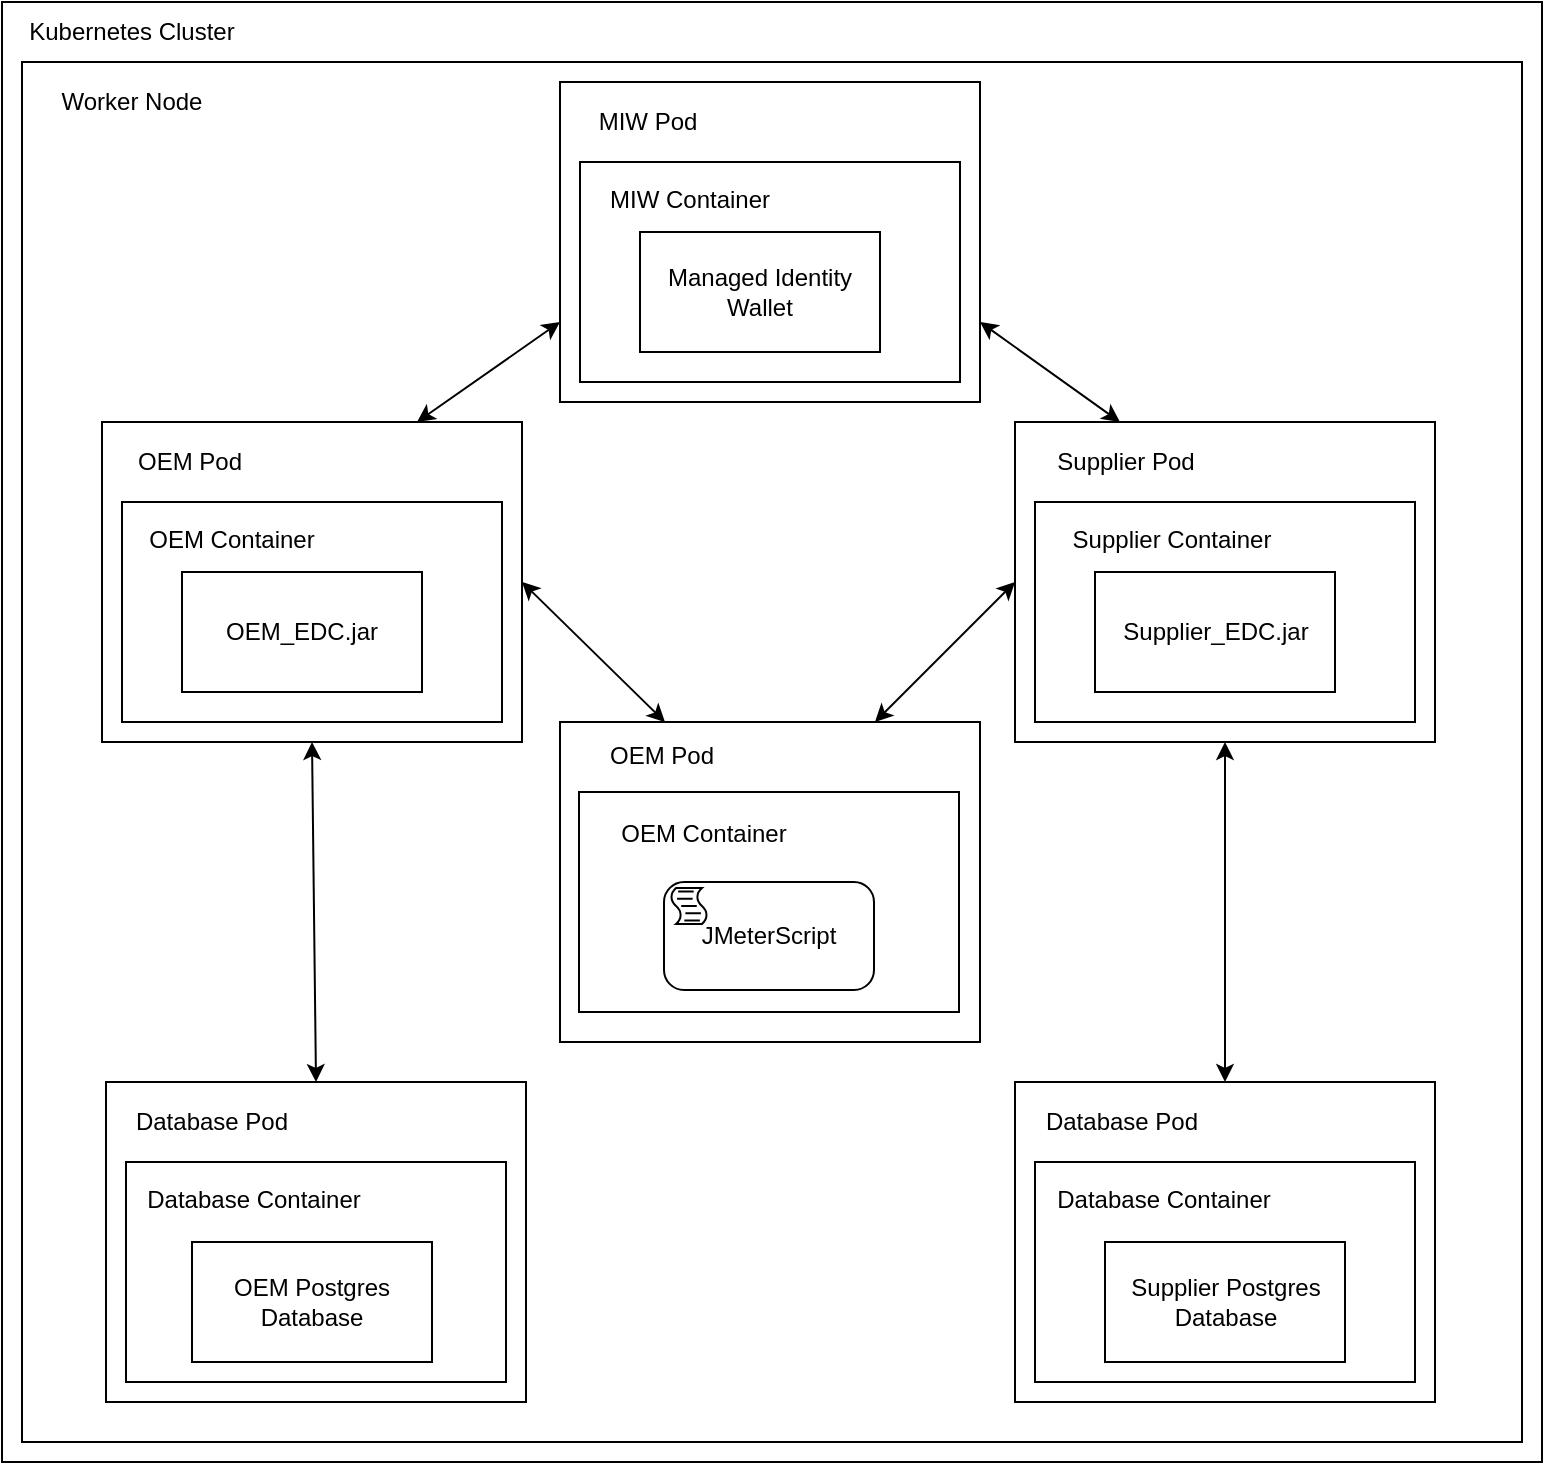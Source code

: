 <mxfile version="22.1.21" type="device">
  <diagram name="Seite-1" id="nlHr919rte_0PtPNK8q7">
    <mxGraphModel dx="2565" dy="1680" grid="1" gridSize="10" guides="1" tooltips="1" connect="1" arrows="1" fold="1" page="1" pageScale="1" pageWidth="827" pageHeight="1169" math="0" shadow="0">
      <root>
        <mxCell id="0" />
        <mxCell id="1" parent="0" />
        <mxCell id="EOB59WXxJQmbOtyyZcYU-1" value="" style="rounded=0;whiteSpace=wrap;html=1;" parent="1" vertex="1">
          <mxGeometry x="30" y="80" width="770" height="730" as="geometry" />
        </mxCell>
        <mxCell id="EOB59WXxJQmbOtyyZcYU-2" value="" style="rounded=0;whiteSpace=wrap;html=1;" parent="1" vertex="1">
          <mxGeometry x="40" y="110" width="750" height="690" as="geometry" />
        </mxCell>
        <mxCell id="EOB59WXxJQmbOtyyZcYU-3" value="Kubernetes Cluster" style="text;html=1;strokeColor=none;fillColor=none;align=center;verticalAlign=middle;whiteSpace=wrap;rounded=0;" parent="1" vertex="1">
          <mxGeometry x="40" y="85" width="110" height="20" as="geometry" />
        </mxCell>
        <mxCell id="EOB59WXxJQmbOtyyZcYU-4" value="Worker Node" style="text;html=1;strokeColor=none;fillColor=none;align=center;verticalAlign=middle;whiteSpace=wrap;rounded=0;" parent="1" vertex="1">
          <mxGeometry x="40" y="120" width="110" height="20" as="geometry" />
        </mxCell>
        <mxCell id="wFnV2yA6YprLWYtUVgxq-1" value="" style="rounded=0;whiteSpace=wrap;html=1;" parent="1" vertex="1">
          <mxGeometry x="80" y="290" width="210" height="160" as="geometry" />
        </mxCell>
        <mxCell id="wFnV2yA6YprLWYtUVgxq-3" value="OEM Pod" style="text;html=1;strokeColor=none;fillColor=none;align=center;verticalAlign=middle;whiteSpace=wrap;rounded=0;" parent="1" vertex="1">
          <mxGeometry x="69" y="300" width="110" height="20" as="geometry" />
        </mxCell>
        <mxCell id="wFnV2yA6YprLWYtUVgxq-4" value="" style="rounded=0;whiteSpace=wrap;html=1;" parent="1" vertex="1">
          <mxGeometry x="90" y="330" width="190" height="110" as="geometry" />
        </mxCell>
        <mxCell id="EOB59WXxJQmbOtyyZcYU-5" value="OEM_EDC.jar" style="rounded=0;whiteSpace=wrap;html=1;" parent="1" vertex="1">
          <mxGeometry x="120" y="365" width="120" height="60" as="geometry" />
        </mxCell>
        <mxCell id="wFnV2yA6YprLWYtUVgxq-5" value="OEM Container" style="text;html=1;strokeColor=none;fillColor=none;align=center;verticalAlign=middle;whiteSpace=wrap;rounded=0;" parent="1" vertex="1">
          <mxGeometry x="90" y="349" width="110" as="geometry" />
        </mxCell>
        <mxCell id="wFnV2yA6YprLWYtUVgxq-6" value="" style="endArrow=classic;startArrow=classic;html=1;rounded=0;exitX=0.5;exitY=1;exitDx=0;exitDy=0;entryX=0.5;entryY=0;entryDx=0;entryDy=0;" parent="1" source="wFnV2yA6YprLWYtUVgxq-1" target="z7FjJxjdxGS5imSfyxNh-1" edge="1">
          <mxGeometry width="50" height="50" relative="1" as="geometry">
            <mxPoint x="420" y="460" as="sourcePoint" />
            <mxPoint x="244.5" y="680" as="targetPoint" />
          </mxGeometry>
        </mxCell>
        <mxCell id="wFnV2yA6YprLWYtUVgxq-8" value="" style="rounded=0;whiteSpace=wrap;html=1;" parent="1" vertex="1">
          <mxGeometry x="309" y="440" width="210" height="160" as="geometry" />
        </mxCell>
        <mxCell id="wFnV2yA6YprLWYtUVgxq-9" value="OEM Pod" style="text;html=1;strokeColor=none;fillColor=none;align=center;verticalAlign=middle;whiteSpace=wrap;rounded=0;" parent="1" vertex="1">
          <mxGeometry x="304.5" y="447" width="110" height="20" as="geometry" />
        </mxCell>
        <mxCell id="wFnV2yA6YprLWYtUVgxq-10" value="" style="rounded=0;whiteSpace=wrap;html=1;" parent="1" vertex="1">
          <mxGeometry x="318.5" y="475" width="190" height="110" as="geometry" />
        </mxCell>
        <mxCell id="wFnV2yA6YprLWYtUVgxq-12" value="OEM Container" style="text;html=1;strokeColor=none;fillColor=none;align=center;verticalAlign=middle;whiteSpace=wrap;rounded=0;" parent="1" vertex="1">
          <mxGeometry x="325.5" y="496" width="110" as="geometry" />
        </mxCell>
        <mxCell id="wFnV2yA6YprLWYtUVgxq-15" value="" style="rounded=0;whiteSpace=wrap;html=1;" parent="1" vertex="1">
          <mxGeometry x="536.5" y="290" width="210" height="160" as="geometry" />
        </mxCell>
        <mxCell id="wFnV2yA6YprLWYtUVgxq-16" value="Supplier Pod" style="text;html=1;strokeColor=none;fillColor=none;align=center;verticalAlign=middle;whiteSpace=wrap;rounded=0;" parent="1" vertex="1">
          <mxGeometry x="536.5" y="300" width="110" height="20" as="geometry" />
        </mxCell>
        <mxCell id="wFnV2yA6YprLWYtUVgxq-17" value="" style="rounded=0;whiteSpace=wrap;html=1;" parent="1" vertex="1">
          <mxGeometry x="546.5" y="330" width="190" height="110" as="geometry" />
        </mxCell>
        <mxCell id="wFnV2yA6YprLWYtUVgxq-18" value="Supplier_EDC.jar" style="rounded=0;whiteSpace=wrap;html=1;" parent="1" vertex="1">
          <mxGeometry x="576.5" y="365" width="120" height="60" as="geometry" />
        </mxCell>
        <mxCell id="wFnV2yA6YprLWYtUVgxq-19" value="Supplier Container" style="text;html=1;strokeColor=none;fillColor=none;align=center;verticalAlign=middle;whiteSpace=wrap;rounded=0;" parent="1" vertex="1">
          <mxGeometry x="560" y="349" width="110" as="geometry" />
        </mxCell>
        <mxCell id="EOB59WXxJQmbOtyyZcYU-9" value="JMeterScript" style="points=[[0.25,0,0],[0.5,0,0],[0.75,0,0],[1,0.25,0],[1,0.5,0],[1,0.75,0],[0.75,1,0],[0.5,1,0],[0.25,1,0],[0,0.75,0],[0,0.5,0],[0,0.25,0]];shape=mxgraph.bpmn.task;whiteSpace=wrap;rectStyle=rounded;size=10;html=1;container=1;expand=0;collapsible=0;taskMarker=script;" parent="1" vertex="1">
          <mxGeometry x="361" y="520" width="105" height="54" as="geometry" />
        </mxCell>
        <mxCell id="wFnV2yA6YprLWYtUVgxq-22" value="" style="endArrow=classic;startArrow=classic;html=1;rounded=0;entryX=1;entryY=0.5;entryDx=0;entryDy=0;exitX=0.25;exitY=0;exitDx=0;exitDy=0;" parent="1" source="wFnV2yA6YprLWYtUVgxq-8" target="wFnV2yA6YprLWYtUVgxq-1" edge="1">
          <mxGeometry width="50" height="50" relative="1" as="geometry">
            <mxPoint x="355.5" y="365" as="sourcePoint" />
            <mxPoint x="405.5" y="315" as="targetPoint" />
          </mxGeometry>
        </mxCell>
        <mxCell id="wFnV2yA6YprLWYtUVgxq-23" value="" style="endArrow=classic;startArrow=classic;html=1;rounded=0;entryX=0;entryY=0.5;entryDx=0;entryDy=0;exitX=0.75;exitY=0;exitDx=0;exitDy=0;" parent="1" source="wFnV2yA6YprLWYtUVgxq-8" target="wFnV2yA6YprLWYtUVgxq-15" edge="1">
          <mxGeometry width="50" height="50" relative="1" as="geometry">
            <mxPoint x="502" y="384" as="sourcePoint" />
            <mxPoint x="430" y="314" as="targetPoint" />
          </mxGeometry>
        </mxCell>
        <mxCell id="z7FjJxjdxGS5imSfyxNh-1" value="" style="rounded=0;whiteSpace=wrap;html=1;" vertex="1" parent="1">
          <mxGeometry x="82" y="620" width="210" height="160" as="geometry" />
        </mxCell>
        <mxCell id="z7FjJxjdxGS5imSfyxNh-2" value="Database Pod" style="text;html=1;strokeColor=none;fillColor=none;align=center;verticalAlign=middle;whiteSpace=wrap;rounded=0;" vertex="1" parent="1">
          <mxGeometry x="80" y="630" width="110" height="20" as="geometry" />
        </mxCell>
        <mxCell id="z7FjJxjdxGS5imSfyxNh-3" value="" style="rounded=0;whiteSpace=wrap;html=1;" vertex="1" parent="1">
          <mxGeometry x="92" y="660" width="190" height="110" as="geometry" />
        </mxCell>
        <mxCell id="z7FjJxjdxGS5imSfyxNh-5" value="Database Container" style="text;html=1;strokeColor=none;fillColor=none;align=center;verticalAlign=middle;whiteSpace=wrap;rounded=0;" vertex="1" parent="1">
          <mxGeometry x="101" y="679" width="110" as="geometry" />
        </mxCell>
        <mxCell id="z7FjJxjdxGS5imSfyxNh-6" value="OEM Postgres Database" style="rounded=0;whiteSpace=wrap;html=1;" vertex="1" parent="1">
          <mxGeometry x="125" y="700" width="120" height="60" as="geometry" />
        </mxCell>
        <mxCell id="z7FjJxjdxGS5imSfyxNh-7" value="" style="rounded=0;whiteSpace=wrap;html=1;" vertex="1" parent="1">
          <mxGeometry x="536.5" y="620" width="210" height="160" as="geometry" />
        </mxCell>
        <mxCell id="z7FjJxjdxGS5imSfyxNh-8" value="Database Pod" style="text;html=1;strokeColor=none;fillColor=none;align=center;verticalAlign=middle;whiteSpace=wrap;rounded=0;" vertex="1" parent="1">
          <mxGeometry x="534.5" y="630" width="110" height="20" as="geometry" />
        </mxCell>
        <mxCell id="z7FjJxjdxGS5imSfyxNh-9" value="" style="rounded=0;whiteSpace=wrap;html=1;" vertex="1" parent="1">
          <mxGeometry x="546.5" y="660" width="190" height="110" as="geometry" />
        </mxCell>
        <mxCell id="z7FjJxjdxGS5imSfyxNh-10" value="Database Container" style="text;html=1;strokeColor=none;fillColor=none;align=center;verticalAlign=middle;whiteSpace=wrap;rounded=0;" vertex="1" parent="1">
          <mxGeometry x="555.5" y="679" width="110" as="geometry" />
        </mxCell>
        <mxCell id="wFnV2yA6YprLWYtUVgxq-14" value="Supplier Postgres Database" style="rounded=0;whiteSpace=wrap;html=1;" parent="1" vertex="1">
          <mxGeometry x="581.5" y="700" width="120" height="60" as="geometry" />
        </mxCell>
        <mxCell id="z7FjJxjdxGS5imSfyxNh-12" value="" style="endArrow=classic;startArrow=classic;html=1;rounded=0;exitX=0.5;exitY=1;exitDx=0;exitDy=0;entryX=0.5;entryY=0;entryDx=0;entryDy=0;" edge="1" parent="1" source="wFnV2yA6YprLWYtUVgxq-15" target="z7FjJxjdxGS5imSfyxNh-7">
          <mxGeometry width="50" height="50" relative="1" as="geometry">
            <mxPoint x="600" y="490" as="sourcePoint" />
            <mxPoint x="602" y="660" as="targetPoint" />
          </mxGeometry>
        </mxCell>
        <mxCell id="z7FjJxjdxGS5imSfyxNh-16" value="" style="rounded=0;whiteSpace=wrap;html=1;" vertex="1" parent="1">
          <mxGeometry x="309" y="120" width="210" height="160" as="geometry" />
        </mxCell>
        <mxCell id="z7FjJxjdxGS5imSfyxNh-17" value="MIW Pod" style="text;html=1;strokeColor=none;fillColor=none;align=center;verticalAlign=middle;whiteSpace=wrap;rounded=0;" vertex="1" parent="1">
          <mxGeometry x="298" y="130" width="110" height="20" as="geometry" />
        </mxCell>
        <mxCell id="z7FjJxjdxGS5imSfyxNh-18" value="" style="rounded=0;whiteSpace=wrap;html=1;" vertex="1" parent="1">
          <mxGeometry x="319" y="160" width="190" height="110" as="geometry" />
        </mxCell>
        <mxCell id="z7FjJxjdxGS5imSfyxNh-19" value="Managed Identity Wallet" style="rounded=0;whiteSpace=wrap;html=1;" vertex="1" parent="1">
          <mxGeometry x="349" y="195" width="120" height="60" as="geometry" />
        </mxCell>
        <mxCell id="z7FjJxjdxGS5imSfyxNh-20" value="MIW Container" style="text;html=1;strokeColor=none;fillColor=none;align=center;verticalAlign=middle;whiteSpace=wrap;rounded=0;" vertex="1" parent="1">
          <mxGeometry x="319" y="179" width="110" as="geometry" />
        </mxCell>
        <mxCell id="z7FjJxjdxGS5imSfyxNh-21" value="" style="endArrow=classic;startArrow=classic;html=1;rounded=0;entryX=1;entryY=0.75;entryDx=0;entryDy=0;exitX=0.25;exitY=0;exitDx=0;exitDy=0;" edge="1" parent="1" source="wFnV2yA6YprLWYtUVgxq-15" target="z7FjJxjdxGS5imSfyxNh-16">
          <mxGeometry width="50" height="50" relative="1" as="geometry">
            <mxPoint x="620" y="210" as="sourcePoint" />
            <mxPoint x="690" y="140" as="targetPoint" />
          </mxGeometry>
        </mxCell>
        <mxCell id="z7FjJxjdxGS5imSfyxNh-22" value="" style="endArrow=classic;startArrow=classic;html=1;rounded=0;entryX=0;entryY=0.75;entryDx=0;entryDy=0;exitX=0.75;exitY=0;exitDx=0;exitDy=0;" edge="1" parent="1" source="wFnV2yA6YprLWYtUVgxq-1" target="z7FjJxjdxGS5imSfyxNh-16">
          <mxGeometry width="50" height="50" relative="1" as="geometry">
            <mxPoint x="130" y="250" as="sourcePoint" />
            <mxPoint x="200" y="180" as="targetPoint" />
          </mxGeometry>
        </mxCell>
      </root>
    </mxGraphModel>
  </diagram>
</mxfile>
